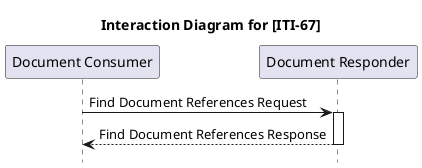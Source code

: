 @startuml

title Interaction Diagram for [ITI-67]

hide footbox
autoactivate on

participant "Document Consumer" as DocumentConsumer
participant "Document Responder" as DocumentResponder

"DocumentConsumer" -> "DocumentResponder" : Find Document References Request
"DocumentResponder" --> "DocumentConsumer" : Find Document References Response

@enduml 